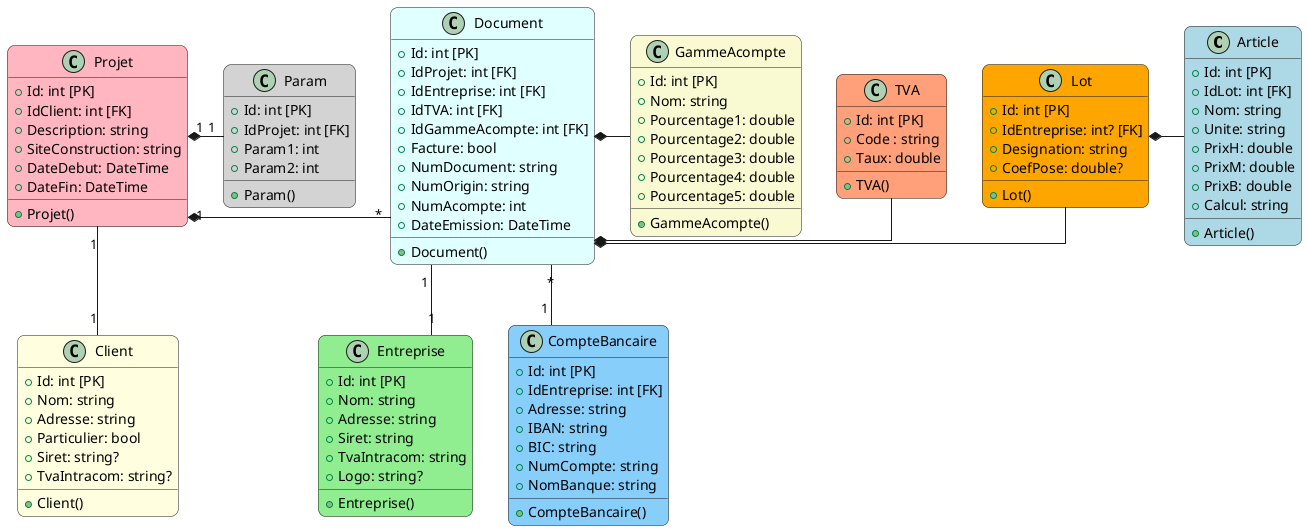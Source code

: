 @startuml BHBq_Diagram

skinparam defaultFontName Arial
skinparam linetype ortho
skinparam linewidth 2
skinparam roundcorner 15

' Classe représentant un article qui apparaitra comme une ligne sur le devis
class Article #lightblue {
  + Id: int [PK]
  + IdLot: int [FK]
  + Nom: string
  + Unite: string
  + PrixH: double
  + PrixM: double
  + PrixB: double
  + Calcul: string

  + Article()
}

' Classe représentant un client du Groupe BHB
class Client #lightyellow {
  + Id: int [PK]
  + Nom: string
  + Adresse: string
  + Particulier: bool
  + Siret: string?
  + TvaIntracom: string?

  + Client()
}

' Classe représentant une entreprise du groupe BHB
class Entreprise #lightgreen {
  + Id: int [PK]
  + Nom: string
  + Adresse: string
  + Siret: string
  + TvaIntracom: string
  + Logo: string?

  + Entreprise()
}

' Classe représentant un lot (ensemble d'articles)
class Lot #orange {

  + Id: int [PK]
  + IdEntreprise: int? [FK]
  + Designation: string
  + CoefPose: double?

  + Lot()
}

' Classe représentant un projet, qui regroupe les informations relatives à un projet
class Projet #lightpink {
  + Id: int [PK]
  + IdClient: int [FK]
  + Description: string
  + SiteConstruction: string
  + DateDebut: DateTime
  + DateFin: DateTime

  + Projet()
}

' Classe représentant l'ensemble des paramètres modélisation une ou plusieurs constructions
class Param #lightgrey {
  + Id: int [PK]
  + IdProjet: int [FK]
  + Param1: int
  + Param2: int

  + Param()
}

' Classe représentant un document type Facture, Devis, Acompte, Avenant, etc.
class Document #lightcyan {

  + Id: int [PK]
  + IdProjet: int [FK]
  + IdEntreprise: int [FK]
  + IdTVA: int [FK]
  + IdGammeAcompte: int [FK]
  + Facture: bool
  + NumDocument: string
  + NumOrigin: string
  + NumAcompte: int
  + DateEmission: DateTime


  + Document()
}

class TVA #LightSalmon {
  + Id: int [PK]
  + Code : string
  + Taux: double

  + TVA()
}

class GammeAcompte #LightGoldenRodYellow {
  + Id: int [PK]
  + Nom: string
  + Pourcentage1: double
  + Pourcentage2: double
  + Pourcentage3: double
  + Pourcentage4: double
  + Pourcentage5: double

  + GammeAcompte()
}

class CompteBancaire #LightSkyBlue {
  + Id: int [PK]
  + IdEntreprise: int [FK]
  + Adresse: string
  + IBAN: string
  + BIC: string
  + NumCompte: string
  + NomBanque: string

  + CompteBancaire()
}

' Relations entre les classes
Projet "1" -- "1" Client
Projet "1" *- "*" Document
Projet "1" *- "1" Param
Document *- Lot
Lot *- Article
Document "1" -- "1" Entreprise
Document *- TVA
Document *- GammeAcompte
Document "*" -- "1" CompteBancaire

@enduml